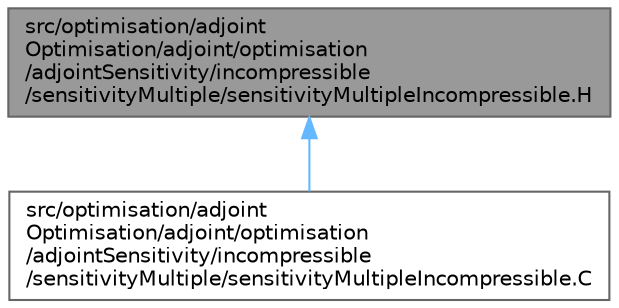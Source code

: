 digraph "src/optimisation/adjointOptimisation/adjoint/optimisation/adjointSensitivity/incompressible/sensitivityMultiple/sensitivityMultipleIncompressible.H"
{
 // LATEX_PDF_SIZE
  bgcolor="transparent";
  edge [fontname=Helvetica,fontsize=10,labelfontname=Helvetica,labelfontsize=10];
  node [fontname=Helvetica,fontsize=10,shape=box,height=0.2,width=0.4];
  Node1 [id="Node000001",label="src/optimisation/adjoint\lOptimisation/adjoint/optimisation\l/adjointSensitivity/incompressible\l/sensitivityMultiple/sensitivityMultipleIncompressible.H",height=0.2,width=0.4,color="gray40", fillcolor="grey60", style="filled", fontcolor="black",tooltip=" "];
  Node1 -> Node2 [id="edge1_Node000001_Node000002",dir="back",color="steelblue1",style="solid",tooltip=" "];
  Node2 [id="Node000002",label="src/optimisation/adjoint\lOptimisation/adjoint/optimisation\l/adjointSensitivity/incompressible\l/sensitivityMultiple/sensitivityMultipleIncompressible.C",height=0.2,width=0.4,color="grey40", fillcolor="white", style="filled",URL="$sensitivityMultipleIncompressible_8C.html",tooltip=" "];
}
